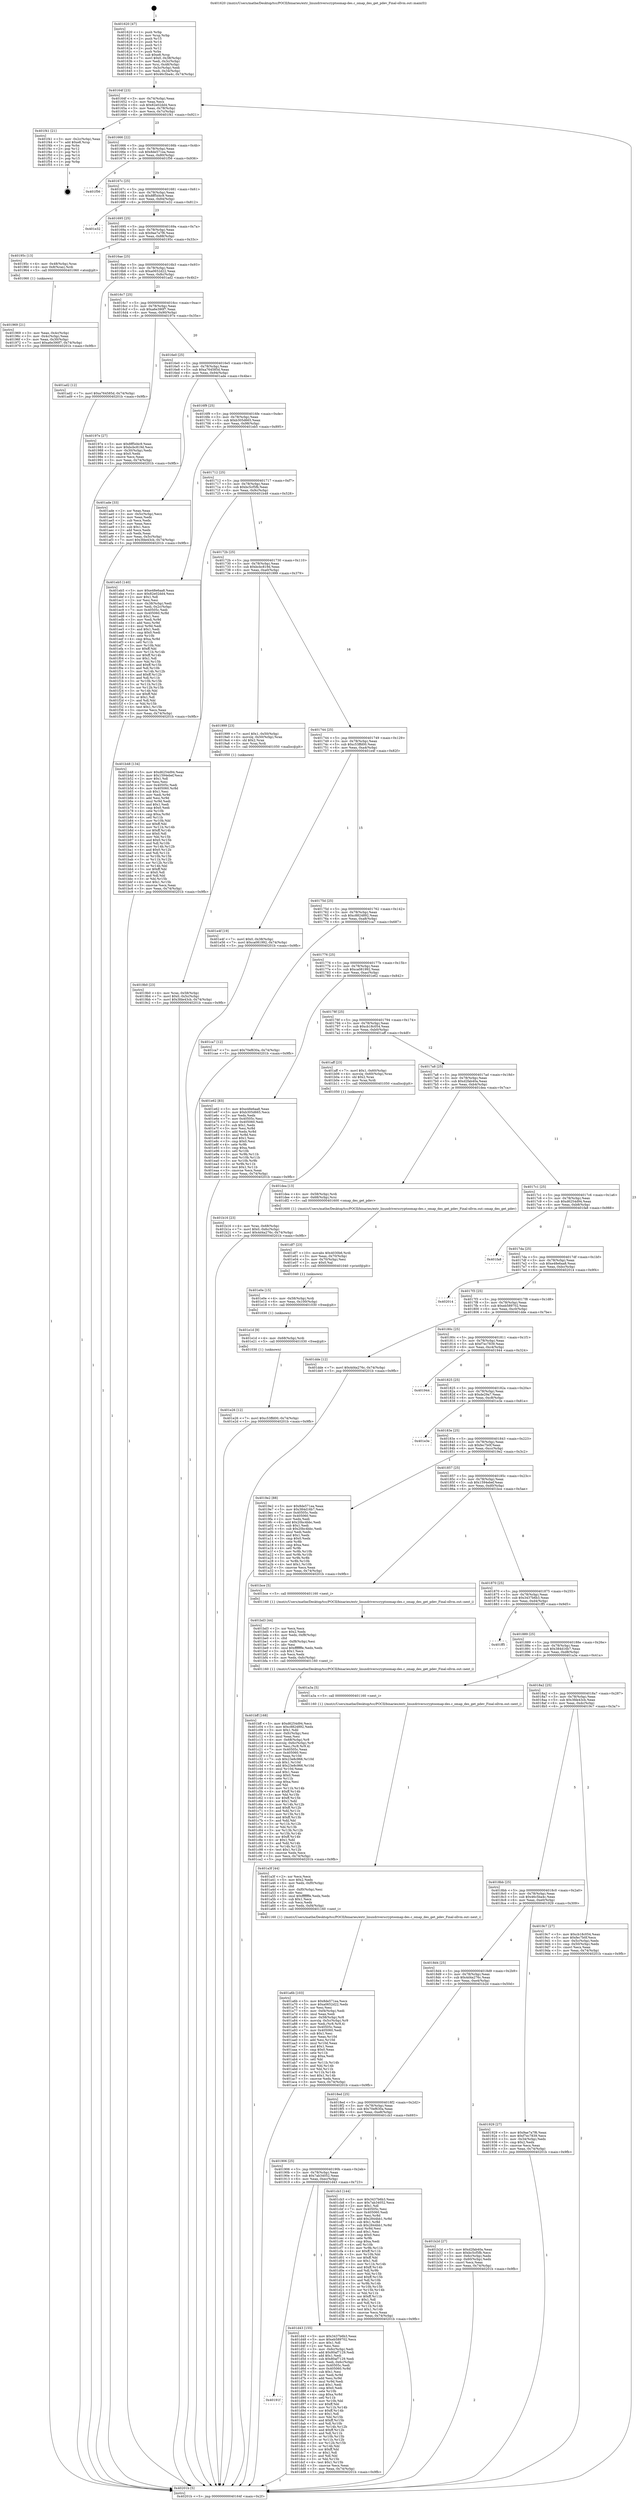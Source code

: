 digraph "0x401620" {
  label = "0x401620 (/mnt/c/Users/mathe/Desktop/tcc/POCII/binaries/extr_linuxdriverscryptoomap-des.c_omap_des_get_pdev_Final-ollvm.out::main(0))"
  labelloc = "t"
  node[shape=record]

  Entry [label="",width=0.3,height=0.3,shape=circle,fillcolor=black,style=filled]
  "0x40164f" [label="{
     0x40164f [23]\l
     | [instrs]\l
     &nbsp;&nbsp;0x40164f \<+3\>: mov -0x74(%rbp),%eax\l
     &nbsp;&nbsp;0x401652 \<+2\>: mov %eax,%ecx\l
     &nbsp;&nbsp;0x401654 \<+6\>: sub $0x82e02dd4,%ecx\l
     &nbsp;&nbsp;0x40165a \<+3\>: mov %eax,-0x78(%rbp)\l
     &nbsp;&nbsp;0x40165d \<+3\>: mov %ecx,-0x7c(%rbp)\l
     &nbsp;&nbsp;0x401660 \<+6\>: je 0000000000401f41 \<main+0x921\>\l
  }"]
  "0x401f41" [label="{
     0x401f41 [21]\l
     | [instrs]\l
     &nbsp;&nbsp;0x401f41 \<+3\>: mov -0x2c(%rbp),%eax\l
     &nbsp;&nbsp;0x401f44 \<+7\>: add $0xe8,%rsp\l
     &nbsp;&nbsp;0x401f4b \<+1\>: pop %rbx\l
     &nbsp;&nbsp;0x401f4c \<+2\>: pop %r12\l
     &nbsp;&nbsp;0x401f4e \<+2\>: pop %r13\l
     &nbsp;&nbsp;0x401f50 \<+2\>: pop %r14\l
     &nbsp;&nbsp;0x401f52 \<+2\>: pop %r15\l
     &nbsp;&nbsp;0x401f54 \<+1\>: pop %rbp\l
     &nbsp;&nbsp;0x401f55 \<+1\>: ret\l
  }"]
  "0x401666" [label="{
     0x401666 [22]\l
     | [instrs]\l
     &nbsp;&nbsp;0x401666 \<+5\>: jmp 000000000040166b \<main+0x4b\>\l
     &nbsp;&nbsp;0x40166b \<+3\>: mov -0x78(%rbp),%eax\l
     &nbsp;&nbsp;0x40166e \<+5\>: sub $0x8de571ea,%eax\l
     &nbsp;&nbsp;0x401673 \<+3\>: mov %eax,-0x80(%rbp)\l
     &nbsp;&nbsp;0x401676 \<+6\>: je 0000000000401f56 \<main+0x936\>\l
  }"]
  Exit [label="",width=0.3,height=0.3,shape=circle,fillcolor=black,style=filled,peripheries=2]
  "0x401f56" [label="{
     0x401f56\l
  }", style=dashed]
  "0x40167c" [label="{
     0x40167c [25]\l
     | [instrs]\l
     &nbsp;&nbsp;0x40167c \<+5\>: jmp 0000000000401681 \<main+0x61\>\l
     &nbsp;&nbsp;0x401681 \<+3\>: mov -0x78(%rbp),%eax\l
     &nbsp;&nbsp;0x401684 \<+5\>: sub $0x8ff5d4c9,%eax\l
     &nbsp;&nbsp;0x401689 \<+6\>: mov %eax,-0x84(%rbp)\l
     &nbsp;&nbsp;0x40168f \<+6\>: je 0000000000401e32 \<main+0x812\>\l
  }"]
  "0x401e26" [label="{
     0x401e26 [12]\l
     | [instrs]\l
     &nbsp;&nbsp;0x401e26 \<+7\>: movl $0xc53ffd00,-0x74(%rbp)\l
     &nbsp;&nbsp;0x401e2d \<+5\>: jmp 000000000040201b \<main+0x9fb\>\l
  }"]
  "0x401e32" [label="{
     0x401e32\l
  }", style=dashed]
  "0x401695" [label="{
     0x401695 [25]\l
     | [instrs]\l
     &nbsp;&nbsp;0x401695 \<+5\>: jmp 000000000040169a \<main+0x7a\>\l
     &nbsp;&nbsp;0x40169a \<+3\>: mov -0x78(%rbp),%eax\l
     &nbsp;&nbsp;0x40169d \<+5\>: sub $0x9ae7a7f6,%eax\l
     &nbsp;&nbsp;0x4016a2 \<+6\>: mov %eax,-0x88(%rbp)\l
     &nbsp;&nbsp;0x4016a8 \<+6\>: je 000000000040195c \<main+0x33c\>\l
  }"]
  "0x401e1d" [label="{
     0x401e1d [9]\l
     | [instrs]\l
     &nbsp;&nbsp;0x401e1d \<+4\>: mov -0x68(%rbp),%rdi\l
     &nbsp;&nbsp;0x401e21 \<+5\>: call 0000000000401030 \<free@plt\>\l
     | [calls]\l
     &nbsp;&nbsp;0x401030 \{1\} (unknown)\l
  }"]
  "0x40195c" [label="{
     0x40195c [13]\l
     | [instrs]\l
     &nbsp;&nbsp;0x40195c \<+4\>: mov -0x48(%rbp),%rax\l
     &nbsp;&nbsp;0x401960 \<+4\>: mov 0x8(%rax),%rdi\l
     &nbsp;&nbsp;0x401964 \<+5\>: call 0000000000401060 \<atoi@plt\>\l
     | [calls]\l
     &nbsp;&nbsp;0x401060 \{1\} (unknown)\l
  }"]
  "0x4016ae" [label="{
     0x4016ae [25]\l
     | [instrs]\l
     &nbsp;&nbsp;0x4016ae \<+5\>: jmp 00000000004016b3 \<main+0x93\>\l
     &nbsp;&nbsp;0x4016b3 \<+3\>: mov -0x78(%rbp),%eax\l
     &nbsp;&nbsp;0x4016b6 \<+5\>: sub $0xa0652d22,%eax\l
     &nbsp;&nbsp;0x4016bb \<+6\>: mov %eax,-0x8c(%rbp)\l
     &nbsp;&nbsp;0x4016c1 \<+6\>: je 0000000000401ad2 \<main+0x4b2\>\l
  }"]
  "0x401e0e" [label="{
     0x401e0e [15]\l
     | [instrs]\l
     &nbsp;&nbsp;0x401e0e \<+4\>: mov -0x58(%rbp),%rdi\l
     &nbsp;&nbsp;0x401e12 \<+6\>: mov %eax,-0x100(%rbp)\l
     &nbsp;&nbsp;0x401e18 \<+5\>: call 0000000000401030 \<free@plt\>\l
     | [calls]\l
     &nbsp;&nbsp;0x401030 \{1\} (unknown)\l
  }"]
  "0x401ad2" [label="{
     0x401ad2 [12]\l
     | [instrs]\l
     &nbsp;&nbsp;0x401ad2 \<+7\>: movl $0xa764585d,-0x74(%rbp)\l
     &nbsp;&nbsp;0x401ad9 \<+5\>: jmp 000000000040201b \<main+0x9fb\>\l
  }"]
  "0x4016c7" [label="{
     0x4016c7 [25]\l
     | [instrs]\l
     &nbsp;&nbsp;0x4016c7 \<+5\>: jmp 00000000004016cc \<main+0xac\>\l
     &nbsp;&nbsp;0x4016cc \<+3\>: mov -0x78(%rbp),%eax\l
     &nbsp;&nbsp;0x4016cf \<+5\>: sub $0xa6e390f7,%eax\l
     &nbsp;&nbsp;0x4016d4 \<+6\>: mov %eax,-0x90(%rbp)\l
     &nbsp;&nbsp;0x4016da \<+6\>: je 000000000040197e \<main+0x35e\>\l
  }"]
  "0x401df7" [label="{
     0x401df7 [23]\l
     | [instrs]\l
     &nbsp;&nbsp;0x401df7 \<+10\>: movabs $0x4030b6,%rdi\l
     &nbsp;&nbsp;0x401e01 \<+3\>: mov %eax,-0x70(%rbp)\l
     &nbsp;&nbsp;0x401e04 \<+3\>: mov -0x70(%rbp),%esi\l
     &nbsp;&nbsp;0x401e07 \<+2\>: mov $0x0,%al\l
     &nbsp;&nbsp;0x401e09 \<+5\>: call 0000000000401040 \<printf@plt\>\l
     | [calls]\l
     &nbsp;&nbsp;0x401040 \{1\} (unknown)\l
  }"]
  "0x40197e" [label="{
     0x40197e [27]\l
     | [instrs]\l
     &nbsp;&nbsp;0x40197e \<+5\>: mov $0x8ff5d4c9,%eax\l
     &nbsp;&nbsp;0x401983 \<+5\>: mov $0xbcbc819d,%ecx\l
     &nbsp;&nbsp;0x401988 \<+3\>: mov -0x30(%rbp),%edx\l
     &nbsp;&nbsp;0x40198b \<+3\>: cmp $0x0,%edx\l
     &nbsp;&nbsp;0x40198e \<+3\>: cmove %ecx,%eax\l
     &nbsp;&nbsp;0x401991 \<+3\>: mov %eax,-0x74(%rbp)\l
     &nbsp;&nbsp;0x401994 \<+5\>: jmp 000000000040201b \<main+0x9fb\>\l
  }"]
  "0x4016e0" [label="{
     0x4016e0 [25]\l
     | [instrs]\l
     &nbsp;&nbsp;0x4016e0 \<+5\>: jmp 00000000004016e5 \<main+0xc5\>\l
     &nbsp;&nbsp;0x4016e5 \<+3\>: mov -0x78(%rbp),%eax\l
     &nbsp;&nbsp;0x4016e8 \<+5\>: sub $0xa764585d,%eax\l
     &nbsp;&nbsp;0x4016ed \<+6\>: mov %eax,-0x94(%rbp)\l
     &nbsp;&nbsp;0x4016f3 \<+6\>: je 0000000000401ade \<main+0x4be\>\l
  }"]
  "0x40191f" [label="{
     0x40191f\l
  }", style=dashed]
  "0x401ade" [label="{
     0x401ade [33]\l
     | [instrs]\l
     &nbsp;&nbsp;0x401ade \<+2\>: xor %eax,%eax\l
     &nbsp;&nbsp;0x401ae0 \<+3\>: mov -0x5c(%rbp),%ecx\l
     &nbsp;&nbsp;0x401ae3 \<+2\>: mov %eax,%edx\l
     &nbsp;&nbsp;0x401ae5 \<+2\>: sub %ecx,%edx\l
     &nbsp;&nbsp;0x401ae7 \<+2\>: mov %eax,%ecx\l
     &nbsp;&nbsp;0x401ae9 \<+3\>: sub $0x1,%ecx\l
     &nbsp;&nbsp;0x401aec \<+2\>: add %ecx,%edx\l
     &nbsp;&nbsp;0x401aee \<+2\>: sub %edx,%eax\l
     &nbsp;&nbsp;0x401af0 \<+3\>: mov %eax,-0x5c(%rbp)\l
     &nbsp;&nbsp;0x401af3 \<+7\>: movl $0x3fde43cb,-0x74(%rbp)\l
     &nbsp;&nbsp;0x401afa \<+5\>: jmp 000000000040201b \<main+0x9fb\>\l
  }"]
  "0x4016f9" [label="{
     0x4016f9 [25]\l
     | [instrs]\l
     &nbsp;&nbsp;0x4016f9 \<+5\>: jmp 00000000004016fe \<main+0xde\>\l
     &nbsp;&nbsp;0x4016fe \<+3\>: mov -0x78(%rbp),%eax\l
     &nbsp;&nbsp;0x401701 \<+5\>: sub $0xb305d665,%eax\l
     &nbsp;&nbsp;0x401706 \<+6\>: mov %eax,-0x98(%rbp)\l
     &nbsp;&nbsp;0x40170c \<+6\>: je 0000000000401eb5 \<main+0x895\>\l
  }"]
  "0x401d43" [label="{
     0x401d43 [155]\l
     | [instrs]\l
     &nbsp;&nbsp;0x401d43 \<+5\>: mov $0x3437b6b3,%eax\l
     &nbsp;&nbsp;0x401d48 \<+5\>: mov $0xeb589702,%ecx\l
     &nbsp;&nbsp;0x401d4d \<+2\>: mov $0x1,%dl\l
     &nbsp;&nbsp;0x401d4f \<+2\>: xor %esi,%esi\l
     &nbsp;&nbsp;0x401d51 \<+3\>: mov -0x6c(%rbp),%edi\l
     &nbsp;&nbsp;0x401d54 \<+6\>: add $0x80af7129,%edi\l
     &nbsp;&nbsp;0x401d5a \<+3\>: add $0x1,%edi\l
     &nbsp;&nbsp;0x401d5d \<+6\>: sub $0x80af7129,%edi\l
     &nbsp;&nbsp;0x401d63 \<+3\>: mov %edi,-0x6c(%rbp)\l
     &nbsp;&nbsp;0x401d66 \<+7\>: mov 0x40505c,%edi\l
     &nbsp;&nbsp;0x401d6d \<+8\>: mov 0x405060,%r8d\l
     &nbsp;&nbsp;0x401d75 \<+3\>: sub $0x1,%esi\l
     &nbsp;&nbsp;0x401d78 \<+3\>: mov %edi,%r9d\l
     &nbsp;&nbsp;0x401d7b \<+3\>: add %esi,%r9d\l
     &nbsp;&nbsp;0x401d7e \<+4\>: imul %r9d,%edi\l
     &nbsp;&nbsp;0x401d82 \<+3\>: and $0x1,%edi\l
     &nbsp;&nbsp;0x401d85 \<+3\>: cmp $0x0,%edi\l
     &nbsp;&nbsp;0x401d88 \<+4\>: sete %r10b\l
     &nbsp;&nbsp;0x401d8c \<+4\>: cmp $0xa,%r8d\l
     &nbsp;&nbsp;0x401d90 \<+4\>: setl %r11b\l
     &nbsp;&nbsp;0x401d94 \<+3\>: mov %r10b,%bl\l
     &nbsp;&nbsp;0x401d97 \<+3\>: xor $0xff,%bl\l
     &nbsp;&nbsp;0x401d9a \<+3\>: mov %r11b,%r14b\l
     &nbsp;&nbsp;0x401d9d \<+4\>: xor $0xff,%r14b\l
     &nbsp;&nbsp;0x401da1 \<+3\>: xor $0x1,%dl\l
     &nbsp;&nbsp;0x401da4 \<+3\>: mov %bl,%r15b\l
     &nbsp;&nbsp;0x401da7 \<+4\>: and $0xff,%r15b\l
     &nbsp;&nbsp;0x401dab \<+3\>: and %dl,%r10b\l
     &nbsp;&nbsp;0x401dae \<+3\>: mov %r14b,%r12b\l
     &nbsp;&nbsp;0x401db1 \<+4\>: and $0xff,%r12b\l
     &nbsp;&nbsp;0x401db5 \<+3\>: and %dl,%r11b\l
     &nbsp;&nbsp;0x401db8 \<+3\>: or %r10b,%r15b\l
     &nbsp;&nbsp;0x401dbb \<+3\>: or %r11b,%r12b\l
     &nbsp;&nbsp;0x401dbe \<+3\>: xor %r12b,%r15b\l
     &nbsp;&nbsp;0x401dc1 \<+3\>: or %r14b,%bl\l
     &nbsp;&nbsp;0x401dc4 \<+3\>: xor $0xff,%bl\l
     &nbsp;&nbsp;0x401dc7 \<+3\>: or $0x1,%dl\l
     &nbsp;&nbsp;0x401dca \<+2\>: and %dl,%bl\l
     &nbsp;&nbsp;0x401dcc \<+3\>: or %bl,%r15b\l
     &nbsp;&nbsp;0x401dcf \<+4\>: test $0x1,%r15b\l
     &nbsp;&nbsp;0x401dd3 \<+3\>: cmovne %ecx,%eax\l
     &nbsp;&nbsp;0x401dd6 \<+3\>: mov %eax,-0x74(%rbp)\l
     &nbsp;&nbsp;0x401dd9 \<+5\>: jmp 000000000040201b \<main+0x9fb\>\l
  }"]
  "0x401eb5" [label="{
     0x401eb5 [140]\l
     | [instrs]\l
     &nbsp;&nbsp;0x401eb5 \<+5\>: mov $0xe48e6aa8,%eax\l
     &nbsp;&nbsp;0x401eba \<+5\>: mov $0x82e02dd4,%ecx\l
     &nbsp;&nbsp;0x401ebf \<+2\>: mov $0x1,%dl\l
     &nbsp;&nbsp;0x401ec1 \<+2\>: xor %esi,%esi\l
     &nbsp;&nbsp;0x401ec3 \<+3\>: mov -0x38(%rbp),%edi\l
     &nbsp;&nbsp;0x401ec6 \<+3\>: mov %edi,-0x2c(%rbp)\l
     &nbsp;&nbsp;0x401ec9 \<+7\>: mov 0x40505c,%edi\l
     &nbsp;&nbsp;0x401ed0 \<+8\>: mov 0x405060,%r8d\l
     &nbsp;&nbsp;0x401ed8 \<+3\>: sub $0x1,%esi\l
     &nbsp;&nbsp;0x401edb \<+3\>: mov %edi,%r9d\l
     &nbsp;&nbsp;0x401ede \<+3\>: add %esi,%r9d\l
     &nbsp;&nbsp;0x401ee1 \<+4\>: imul %r9d,%edi\l
     &nbsp;&nbsp;0x401ee5 \<+3\>: and $0x1,%edi\l
     &nbsp;&nbsp;0x401ee8 \<+3\>: cmp $0x0,%edi\l
     &nbsp;&nbsp;0x401eeb \<+4\>: sete %r10b\l
     &nbsp;&nbsp;0x401eef \<+4\>: cmp $0xa,%r8d\l
     &nbsp;&nbsp;0x401ef3 \<+4\>: setl %r11b\l
     &nbsp;&nbsp;0x401ef7 \<+3\>: mov %r10b,%bl\l
     &nbsp;&nbsp;0x401efa \<+3\>: xor $0xff,%bl\l
     &nbsp;&nbsp;0x401efd \<+3\>: mov %r11b,%r14b\l
     &nbsp;&nbsp;0x401f00 \<+4\>: xor $0xff,%r14b\l
     &nbsp;&nbsp;0x401f04 \<+3\>: xor $0x1,%dl\l
     &nbsp;&nbsp;0x401f07 \<+3\>: mov %bl,%r15b\l
     &nbsp;&nbsp;0x401f0a \<+4\>: and $0xff,%r15b\l
     &nbsp;&nbsp;0x401f0e \<+3\>: and %dl,%r10b\l
     &nbsp;&nbsp;0x401f11 \<+3\>: mov %r14b,%r12b\l
     &nbsp;&nbsp;0x401f14 \<+4\>: and $0xff,%r12b\l
     &nbsp;&nbsp;0x401f18 \<+3\>: and %dl,%r11b\l
     &nbsp;&nbsp;0x401f1b \<+3\>: or %r10b,%r15b\l
     &nbsp;&nbsp;0x401f1e \<+3\>: or %r11b,%r12b\l
     &nbsp;&nbsp;0x401f21 \<+3\>: xor %r12b,%r15b\l
     &nbsp;&nbsp;0x401f24 \<+3\>: or %r14b,%bl\l
     &nbsp;&nbsp;0x401f27 \<+3\>: xor $0xff,%bl\l
     &nbsp;&nbsp;0x401f2a \<+3\>: or $0x1,%dl\l
     &nbsp;&nbsp;0x401f2d \<+2\>: and %dl,%bl\l
     &nbsp;&nbsp;0x401f2f \<+3\>: or %bl,%r15b\l
     &nbsp;&nbsp;0x401f32 \<+4\>: test $0x1,%r15b\l
     &nbsp;&nbsp;0x401f36 \<+3\>: cmovne %ecx,%eax\l
     &nbsp;&nbsp;0x401f39 \<+3\>: mov %eax,-0x74(%rbp)\l
     &nbsp;&nbsp;0x401f3c \<+5\>: jmp 000000000040201b \<main+0x9fb\>\l
  }"]
  "0x401712" [label="{
     0x401712 [25]\l
     | [instrs]\l
     &nbsp;&nbsp;0x401712 \<+5\>: jmp 0000000000401717 \<main+0xf7\>\l
     &nbsp;&nbsp;0x401717 \<+3\>: mov -0x78(%rbp),%eax\l
     &nbsp;&nbsp;0x40171a \<+5\>: sub $0xbc5cf5fb,%eax\l
     &nbsp;&nbsp;0x40171f \<+6\>: mov %eax,-0x9c(%rbp)\l
     &nbsp;&nbsp;0x401725 \<+6\>: je 0000000000401b48 \<main+0x528\>\l
  }"]
  "0x401906" [label="{
     0x401906 [25]\l
     | [instrs]\l
     &nbsp;&nbsp;0x401906 \<+5\>: jmp 000000000040190b \<main+0x2eb\>\l
     &nbsp;&nbsp;0x40190b \<+3\>: mov -0x78(%rbp),%eax\l
     &nbsp;&nbsp;0x40190e \<+5\>: sub $0x7ab34052,%eax\l
     &nbsp;&nbsp;0x401913 \<+6\>: mov %eax,-0xec(%rbp)\l
     &nbsp;&nbsp;0x401919 \<+6\>: je 0000000000401d43 \<main+0x723\>\l
  }"]
  "0x401b48" [label="{
     0x401b48 [134]\l
     | [instrs]\l
     &nbsp;&nbsp;0x401b48 \<+5\>: mov $0xd6254d94,%eax\l
     &nbsp;&nbsp;0x401b4d \<+5\>: mov $0x1594ebef,%ecx\l
     &nbsp;&nbsp;0x401b52 \<+2\>: mov $0x1,%dl\l
     &nbsp;&nbsp;0x401b54 \<+2\>: xor %esi,%esi\l
     &nbsp;&nbsp;0x401b56 \<+7\>: mov 0x40505c,%edi\l
     &nbsp;&nbsp;0x401b5d \<+8\>: mov 0x405060,%r8d\l
     &nbsp;&nbsp;0x401b65 \<+3\>: sub $0x1,%esi\l
     &nbsp;&nbsp;0x401b68 \<+3\>: mov %edi,%r9d\l
     &nbsp;&nbsp;0x401b6b \<+3\>: add %esi,%r9d\l
     &nbsp;&nbsp;0x401b6e \<+4\>: imul %r9d,%edi\l
     &nbsp;&nbsp;0x401b72 \<+3\>: and $0x1,%edi\l
     &nbsp;&nbsp;0x401b75 \<+3\>: cmp $0x0,%edi\l
     &nbsp;&nbsp;0x401b78 \<+4\>: sete %r10b\l
     &nbsp;&nbsp;0x401b7c \<+4\>: cmp $0xa,%r8d\l
     &nbsp;&nbsp;0x401b80 \<+4\>: setl %r11b\l
     &nbsp;&nbsp;0x401b84 \<+3\>: mov %r10b,%bl\l
     &nbsp;&nbsp;0x401b87 \<+3\>: xor $0xff,%bl\l
     &nbsp;&nbsp;0x401b8a \<+3\>: mov %r11b,%r14b\l
     &nbsp;&nbsp;0x401b8d \<+4\>: xor $0xff,%r14b\l
     &nbsp;&nbsp;0x401b91 \<+3\>: xor $0x0,%dl\l
     &nbsp;&nbsp;0x401b94 \<+3\>: mov %bl,%r15b\l
     &nbsp;&nbsp;0x401b97 \<+4\>: and $0x0,%r15b\l
     &nbsp;&nbsp;0x401b9b \<+3\>: and %dl,%r10b\l
     &nbsp;&nbsp;0x401b9e \<+3\>: mov %r14b,%r12b\l
     &nbsp;&nbsp;0x401ba1 \<+4\>: and $0x0,%r12b\l
     &nbsp;&nbsp;0x401ba5 \<+3\>: and %dl,%r11b\l
     &nbsp;&nbsp;0x401ba8 \<+3\>: or %r10b,%r15b\l
     &nbsp;&nbsp;0x401bab \<+3\>: or %r11b,%r12b\l
     &nbsp;&nbsp;0x401bae \<+3\>: xor %r12b,%r15b\l
     &nbsp;&nbsp;0x401bb1 \<+3\>: or %r14b,%bl\l
     &nbsp;&nbsp;0x401bb4 \<+3\>: xor $0xff,%bl\l
     &nbsp;&nbsp;0x401bb7 \<+3\>: or $0x0,%dl\l
     &nbsp;&nbsp;0x401bba \<+2\>: and %dl,%bl\l
     &nbsp;&nbsp;0x401bbc \<+3\>: or %bl,%r15b\l
     &nbsp;&nbsp;0x401bbf \<+4\>: test $0x1,%r15b\l
     &nbsp;&nbsp;0x401bc3 \<+3\>: cmovne %ecx,%eax\l
     &nbsp;&nbsp;0x401bc6 \<+3\>: mov %eax,-0x74(%rbp)\l
     &nbsp;&nbsp;0x401bc9 \<+5\>: jmp 000000000040201b \<main+0x9fb\>\l
  }"]
  "0x40172b" [label="{
     0x40172b [25]\l
     | [instrs]\l
     &nbsp;&nbsp;0x40172b \<+5\>: jmp 0000000000401730 \<main+0x110\>\l
     &nbsp;&nbsp;0x401730 \<+3\>: mov -0x78(%rbp),%eax\l
     &nbsp;&nbsp;0x401733 \<+5\>: sub $0xbcbc819d,%eax\l
     &nbsp;&nbsp;0x401738 \<+6\>: mov %eax,-0xa0(%rbp)\l
     &nbsp;&nbsp;0x40173e \<+6\>: je 0000000000401999 \<main+0x379\>\l
  }"]
  "0x401cb3" [label="{
     0x401cb3 [144]\l
     | [instrs]\l
     &nbsp;&nbsp;0x401cb3 \<+5\>: mov $0x3437b6b3,%eax\l
     &nbsp;&nbsp;0x401cb8 \<+5\>: mov $0x7ab34052,%ecx\l
     &nbsp;&nbsp;0x401cbd \<+2\>: mov $0x1,%dl\l
     &nbsp;&nbsp;0x401cbf \<+7\>: mov 0x40505c,%esi\l
     &nbsp;&nbsp;0x401cc6 \<+7\>: mov 0x405060,%edi\l
     &nbsp;&nbsp;0x401ccd \<+3\>: mov %esi,%r8d\l
     &nbsp;&nbsp;0x401cd0 \<+7\>: add $0x2844bb1,%r8d\l
     &nbsp;&nbsp;0x401cd7 \<+4\>: sub $0x1,%r8d\l
     &nbsp;&nbsp;0x401cdb \<+7\>: sub $0x2844bb1,%r8d\l
     &nbsp;&nbsp;0x401ce2 \<+4\>: imul %r8d,%esi\l
     &nbsp;&nbsp;0x401ce6 \<+3\>: and $0x1,%esi\l
     &nbsp;&nbsp;0x401ce9 \<+3\>: cmp $0x0,%esi\l
     &nbsp;&nbsp;0x401cec \<+4\>: sete %r9b\l
     &nbsp;&nbsp;0x401cf0 \<+3\>: cmp $0xa,%edi\l
     &nbsp;&nbsp;0x401cf3 \<+4\>: setl %r10b\l
     &nbsp;&nbsp;0x401cf7 \<+3\>: mov %r9b,%r11b\l
     &nbsp;&nbsp;0x401cfa \<+4\>: xor $0xff,%r11b\l
     &nbsp;&nbsp;0x401cfe \<+3\>: mov %r10b,%bl\l
     &nbsp;&nbsp;0x401d01 \<+3\>: xor $0xff,%bl\l
     &nbsp;&nbsp;0x401d04 \<+3\>: xor $0x1,%dl\l
     &nbsp;&nbsp;0x401d07 \<+3\>: mov %r11b,%r14b\l
     &nbsp;&nbsp;0x401d0a \<+4\>: and $0xff,%r14b\l
     &nbsp;&nbsp;0x401d0e \<+3\>: and %dl,%r9b\l
     &nbsp;&nbsp;0x401d11 \<+3\>: mov %bl,%r15b\l
     &nbsp;&nbsp;0x401d14 \<+4\>: and $0xff,%r15b\l
     &nbsp;&nbsp;0x401d18 \<+3\>: and %dl,%r10b\l
     &nbsp;&nbsp;0x401d1b \<+3\>: or %r9b,%r14b\l
     &nbsp;&nbsp;0x401d1e \<+3\>: or %r10b,%r15b\l
     &nbsp;&nbsp;0x401d21 \<+3\>: xor %r15b,%r14b\l
     &nbsp;&nbsp;0x401d24 \<+3\>: or %bl,%r11b\l
     &nbsp;&nbsp;0x401d27 \<+4\>: xor $0xff,%r11b\l
     &nbsp;&nbsp;0x401d2b \<+3\>: or $0x1,%dl\l
     &nbsp;&nbsp;0x401d2e \<+3\>: and %dl,%r11b\l
     &nbsp;&nbsp;0x401d31 \<+3\>: or %r11b,%r14b\l
     &nbsp;&nbsp;0x401d34 \<+4\>: test $0x1,%r14b\l
     &nbsp;&nbsp;0x401d38 \<+3\>: cmovne %ecx,%eax\l
     &nbsp;&nbsp;0x401d3b \<+3\>: mov %eax,-0x74(%rbp)\l
     &nbsp;&nbsp;0x401d3e \<+5\>: jmp 000000000040201b \<main+0x9fb\>\l
  }"]
  "0x401999" [label="{
     0x401999 [23]\l
     | [instrs]\l
     &nbsp;&nbsp;0x401999 \<+7\>: movl $0x1,-0x50(%rbp)\l
     &nbsp;&nbsp;0x4019a0 \<+4\>: movslq -0x50(%rbp),%rax\l
     &nbsp;&nbsp;0x4019a4 \<+4\>: shl $0x2,%rax\l
     &nbsp;&nbsp;0x4019a8 \<+3\>: mov %rax,%rdi\l
     &nbsp;&nbsp;0x4019ab \<+5\>: call 0000000000401050 \<malloc@plt\>\l
     | [calls]\l
     &nbsp;&nbsp;0x401050 \{1\} (unknown)\l
  }"]
  "0x401744" [label="{
     0x401744 [25]\l
     | [instrs]\l
     &nbsp;&nbsp;0x401744 \<+5\>: jmp 0000000000401749 \<main+0x129\>\l
     &nbsp;&nbsp;0x401749 \<+3\>: mov -0x78(%rbp),%eax\l
     &nbsp;&nbsp;0x40174c \<+5\>: sub $0xc53ffd00,%eax\l
     &nbsp;&nbsp;0x401751 \<+6\>: mov %eax,-0xa4(%rbp)\l
     &nbsp;&nbsp;0x401757 \<+6\>: je 0000000000401e4f \<main+0x82f\>\l
  }"]
  "0x401bff" [label="{
     0x401bff [168]\l
     | [instrs]\l
     &nbsp;&nbsp;0x401bff \<+5\>: mov $0xd6254d94,%ecx\l
     &nbsp;&nbsp;0x401c04 \<+5\>: mov $0xc8824892,%edx\l
     &nbsp;&nbsp;0x401c09 \<+3\>: mov $0x1,%dil\l
     &nbsp;&nbsp;0x401c0c \<+6\>: mov -0xfc(%rbp),%esi\l
     &nbsp;&nbsp;0x401c12 \<+3\>: imul %eax,%esi\l
     &nbsp;&nbsp;0x401c15 \<+4\>: mov -0x68(%rbp),%r8\l
     &nbsp;&nbsp;0x401c19 \<+4\>: movslq -0x6c(%rbp),%r9\l
     &nbsp;&nbsp;0x401c1d \<+4\>: mov %esi,(%r8,%r9,4)\l
     &nbsp;&nbsp;0x401c21 \<+7\>: mov 0x40505c,%eax\l
     &nbsp;&nbsp;0x401c28 \<+7\>: mov 0x405060,%esi\l
     &nbsp;&nbsp;0x401c2f \<+3\>: mov %eax,%r10d\l
     &nbsp;&nbsp;0x401c32 \<+7\>: sub $0x23e8c966,%r10d\l
     &nbsp;&nbsp;0x401c39 \<+4\>: sub $0x1,%r10d\l
     &nbsp;&nbsp;0x401c3d \<+7\>: add $0x23e8c966,%r10d\l
     &nbsp;&nbsp;0x401c44 \<+4\>: imul %r10d,%eax\l
     &nbsp;&nbsp;0x401c48 \<+3\>: and $0x1,%eax\l
     &nbsp;&nbsp;0x401c4b \<+3\>: cmp $0x0,%eax\l
     &nbsp;&nbsp;0x401c4e \<+4\>: sete %r11b\l
     &nbsp;&nbsp;0x401c52 \<+3\>: cmp $0xa,%esi\l
     &nbsp;&nbsp;0x401c55 \<+3\>: setl %bl\l
     &nbsp;&nbsp;0x401c58 \<+3\>: mov %r11b,%r14b\l
     &nbsp;&nbsp;0x401c5b \<+4\>: xor $0xff,%r14b\l
     &nbsp;&nbsp;0x401c5f \<+3\>: mov %bl,%r15b\l
     &nbsp;&nbsp;0x401c62 \<+4\>: xor $0xff,%r15b\l
     &nbsp;&nbsp;0x401c66 \<+4\>: xor $0x1,%dil\l
     &nbsp;&nbsp;0x401c6a \<+3\>: mov %r14b,%r12b\l
     &nbsp;&nbsp;0x401c6d \<+4\>: and $0xff,%r12b\l
     &nbsp;&nbsp;0x401c71 \<+3\>: and %dil,%r11b\l
     &nbsp;&nbsp;0x401c74 \<+3\>: mov %r15b,%r13b\l
     &nbsp;&nbsp;0x401c77 \<+4\>: and $0xff,%r13b\l
     &nbsp;&nbsp;0x401c7b \<+3\>: and %dil,%bl\l
     &nbsp;&nbsp;0x401c7e \<+3\>: or %r11b,%r12b\l
     &nbsp;&nbsp;0x401c81 \<+3\>: or %bl,%r13b\l
     &nbsp;&nbsp;0x401c84 \<+3\>: xor %r13b,%r12b\l
     &nbsp;&nbsp;0x401c87 \<+3\>: or %r15b,%r14b\l
     &nbsp;&nbsp;0x401c8a \<+4\>: xor $0xff,%r14b\l
     &nbsp;&nbsp;0x401c8e \<+4\>: or $0x1,%dil\l
     &nbsp;&nbsp;0x401c92 \<+3\>: and %dil,%r14b\l
     &nbsp;&nbsp;0x401c95 \<+3\>: or %r14b,%r12b\l
     &nbsp;&nbsp;0x401c98 \<+4\>: test $0x1,%r12b\l
     &nbsp;&nbsp;0x401c9c \<+3\>: cmovne %edx,%ecx\l
     &nbsp;&nbsp;0x401c9f \<+3\>: mov %ecx,-0x74(%rbp)\l
     &nbsp;&nbsp;0x401ca2 \<+5\>: jmp 000000000040201b \<main+0x9fb\>\l
  }"]
  "0x401e4f" [label="{
     0x401e4f [19]\l
     | [instrs]\l
     &nbsp;&nbsp;0x401e4f \<+7\>: movl $0x0,-0x38(%rbp)\l
     &nbsp;&nbsp;0x401e56 \<+7\>: movl $0xca081992,-0x74(%rbp)\l
     &nbsp;&nbsp;0x401e5d \<+5\>: jmp 000000000040201b \<main+0x9fb\>\l
  }"]
  "0x40175d" [label="{
     0x40175d [25]\l
     | [instrs]\l
     &nbsp;&nbsp;0x40175d \<+5\>: jmp 0000000000401762 \<main+0x142\>\l
     &nbsp;&nbsp;0x401762 \<+3\>: mov -0x78(%rbp),%eax\l
     &nbsp;&nbsp;0x401765 \<+5\>: sub $0xc8824892,%eax\l
     &nbsp;&nbsp;0x40176a \<+6\>: mov %eax,-0xa8(%rbp)\l
     &nbsp;&nbsp;0x401770 \<+6\>: je 0000000000401ca7 \<main+0x687\>\l
  }"]
  "0x401bd3" [label="{
     0x401bd3 [44]\l
     | [instrs]\l
     &nbsp;&nbsp;0x401bd3 \<+2\>: xor %ecx,%ecx\l
     &nbsp;&nbsp;0x401bd5 \<+5\>: mov $0x2,%edx\l
     &nbsp;&nbsp;0x401bda \<+6\>: mov %edx,-0xf8(%rbp)\l
     &nbsp;&nbsp;0x401be0 \<+1\>: cltd\l
     &nbsp;&nbsp;0x401be1 \<+6\>: mov -0xf8(%rbp),%esi\l
     &nbsp;&nbsp;0x401be7 \<+2\>: idiv %esi\l
     &nbsp;&nbsp;0x401be9 \<+6\>: imul $0xfffffffe,%edx,%edx\l
     &nbsp;&nbsp;0x401bef \<+3\>: sub $0x1,%ecx\l
     &nbsp;&nbsp;0x401bf2 \<+2\>: sub %ecx,%edx\l
     &nbsp;&nbsp;0x401bf4 \<+6\>: mov %edx,-0xfc(%rbp)\l
     &nbsp;&nbsp;0x401bfa \<+5\>: call 0000000000401160 \<next_i\>\l
     | [calls]\l
     &nbsp;&nbsp;0x401160 \{1\} (/mnt/c/Users/mathe/Desktop/tcc/POCII/binaries/extr_linuxdriverscryptoomap-des.c_omap_des_get_pdev_Final-ollvm.out::next_i)\l
  }"]
  "0x401ca7" [label="{
     0x401ca7 [12]\l
     | [instrs]\l
     &nbsp;&nbsp;0x401ca7 \<+7\>: movl $0x70ef630a,-0x74(%rbp)\l
     &nbsp;&nbsp;0x401cae \<+5\>: jmp 000000000040201b \<main+0x9fb\>\l
  }"]
  "0x401776" [label="{
     0x401776 [25]\l
     | [instrs]\l
     &nbsp;&nbsp;0x401776 \<+5\>: jmp 000000000040177b \<main+0x15b\>\l
     &nbsp;&nbsp;0x40177b \<+3\>: mov -0x78(%rbp),%eax\l
     &nbsp;&nbsp;0x40177e \<+5\>: sub $0xca081992,%eax\l
     &nbsp;&nbsp;0x401783 \<+6\>: mov %eax,-0xac(%rbp)\l
     &nbsp;&nbsp;0x401789 \<+6\>: je 0000000000401e62 \<main+0x842\>\l
  }"]
  "0x4018ed" [label="{
     0x4018ed [25]\l
     | [instrs]\l
     &nbsp;&nbsp;0x4018ed \<+5\>: jmp 00000000004018f2 \<main+0x2d2\>\l
     &nbsp;&nbsp;0x4018f2 \<+3\>: mov -0x78(%rbp),%eax\l
     &nbsp;&nbsp;0x4018f5 \<+5\>: sub $0x70ef630a,%eax\l
     &nbsp;&nbsp;0x4018fa \<+6\>: mov %eax,-0xe8(%rbp)\l
     &nbsp;&nbsp;0x401900 \<+6\>: je 0000000000401cb3 \<main+0x693\>\l
  }"]
  "0x401e62" [label="{
     0x401e62 [83]\l
     | [instrs]\l
     &nbsp;&nbsp;0x401e62 \<+5\>: mov $0xe48e6aa8,%eax\l
     &nbsp;&nbsp;0x401e67 \<+5\>: mov $0xb305d665,%ecx\l
     &nbsp;&nbsp;0x401e6c \<+2\>: xor %edx,%edx\l
     &nbsp;&nbsp;0x401e6e \<+7\>: mov 0x40505c,%esi\l
     &nbsp;&nbsp;0x401e75 \<+7\>: mov 0x405060,%edi\l
     &nbsp;&nbsp;0x401e7c \<+3\>: sub $0x1,%edx\l
     &nbsp;&nbsp;0x401e7f \<+3\>: mov %esi,%r8d\l
     &nbsp;&nbsp;0x401e82 \<+3\>: add %edx,%r8d\l
     &nbsp;&nbsp;0x401e85 \<+4\>: imul %r8d,%esi\l
     &nbsp;&nbsp;0x401e89 \<+3\>: and $0x1,%esi\l
     &nbsp;&nbsp;0x401e8c \<+3\>: cmp $0x0,%esi\l
     &nbsp;&nbsp;0x401e8f \<+4\>: sete %r9b\l
     &nbsp;&nbsp;0x401e93 \<+3\>: cmp $0xa,%edi\l
     &nbsp;&nbsp;0x401e96 \<+4\>: setl %r10b\l
     &nbsp;&nbsp;0x401e9a \<+3\>: mov %r9b,%r11b\l
     &nbsp;&nbsp;0x401e9d \<+3\>: and %r10b,%r11b\l
     &nbsp;&nbsp;0x401ea0 \<+3\>: xor %r10b,%r9b\l
     &nbsp;&nbsp;0x401ea3 \<+3\>: or %r9b,%r11b\l
     &nbsp;&nbsp;0x401ea6 \<+4\>: test $0x1,%r11b\l
     &nbsp;&nbsp;0x401eaa \<+3\>: cmovne %ecx,%eax\l
     &nbsp;&nbsp;0x401ead \<+3\>: mov %eax,-0x74(%rbp)\l
     &nbsp;&nbsp;0x401eb0 \<+5\>: jmp 000000000040201b \<main+0x9fb\>\l
  }"]
  "0x40178f" [label="{
     0x40178f [25]\l
     | [instrs]\l
     &nbsp;&nbsp;0x40178f \<+5\>: jmp 0000000000401794 \<main+0x174\>\l
     &nbsp;&nbsp;0x401794 \<+3\>: mov -0x78(%rbp),%eax\l
     &nbsp;&nbsp;0x401797 \<+5\>: sub $0xcb18c054,%eax\l
     &nbsp;&nbsp;0x40179c \<+6\>: mov %eax,-0xb0(%rbp)\l
     &nbsp;&nbsp;0x4017a2 \<+6\>: je 0000000000401aff \<main+0x4df\>\l
  }"]
  "0x401b2d" [label="{
     0x401b2d [27]\l
     | [instrs]\l
     &nbsp;&nbsp;0x401b2d \<+5\>: mov $0xd2fab40a,%eax\l
     &nbsp;&nbsp;0x401b32 \<+5\>: mov $0xbc5cf5fb,%ecx\l
     &nbsp;&nbsp;0x401b37 \<+3\>: mov -0x6c(%rbp),%edx\l
     &nbsp;&nbsp;0x401b3a \<+3\>: cmp -0x60(%rbp),%edx\l
     &nbsp;&nbsp;0x401b3d \<+3\>: cmovl %ecx,%eax\l
     &nbsp;&nbsp;0x401b40 \<+3\>: mov %eax,-0x74(%rbp)\l
     &nbsp;&nbsp;0x401b43 \<+5\>: jmp 000000000040201b \<main+0x9fb\>\l
  }"]
  "0x401aff" [label="{
     0x401aff [23]\l
     | [instrs]\l
     &nbsp;&nbsp;0x401aff \<+7\>: movl $0x1,-0x60(%rbp)\l
     &nbsp;&nbsp;0x401b06 \<+4\>: movslq -0x60(%rbp),%rax\l
     &nbsp;&nbsp;0x401b0a \<+4\>: shl $0x2,%rax\l
     &nbsp;&nbsp;0x401b0e \<+3\>: mov %rax,%rdi\l
     &nbsp;&nbsp;0x401b11 \<+5\>: call 0000000000401050 \<malloc@plt\>\l
     | [calls]\l
     &nbsp;&nbsp;0x401050 \{1\} (unknown)\l
  }"]
  "0x4017a8" [label="{
     0x4017a8 [25]\l
     | [instrs]\l
     &nbsp;&nbsp;0x4017a8 \<+5\>: jmp 00000000004017ad \<main+0x18d\>\l
     &nbsp;&nbsp;0x4017ad \<+3\>: mov -0x78(%rbp),%eax\l
     &nbsp;&nbsp;0x4017b0 \<+5\>: sub $0xd2fab40a,%eax\l
     &nbsp;&nbsp;0x4017b5 \<+6\>: mov %eax,-0xb4(%rbp)\l
     &nbsp;&nbsp;0x4017bb \<+6\>: je 0000000000401dea \<main+0x7ca\>\l
  }"]
  "0x401b16" [label="{
     0x401b16 [23]\l
     | [instrs]\l
     &nbsp;&nbsp;0x401b16 \<+4\>: mov %rax,-0x68(%rbp)\l
     &nbsp;&nbsp;0x401b1a \<+7\>: movl $0x0,-0x6c(%rbp)\l
     &nbsp;&nbsp;0x401b21 \<+7\>: movl $0x4d4a276c,-0x74(%rbp)\l
     &nbsp;&nbsp;0x401b28 \<+5\>: jmp 000000000040201b \<main+0x9fb\>\l
  }"]
  "0x401dea" [label="{
     0x401dea [13]\l
     | [instrs]\l
     &nbsp;&nbsp;0x401dea \<+4\>: mov -0x58(%rbp),%rdi\l
     &nbsp;&nbsp;0x401dee \<+4\>: mov -0x68(%rbp),%rsi\l
     &nbsp;&nbsp;0x401df2 \<+5\>: call 0000000000401600 \<omap_des_get_pdev\>\l
     | [calls]\l
     &nbsp;&nbsp;0x401600 \{1\} (/mnt/c/Users/mathe/Desktop/tcc/POCII/binaries/extr_linuxdriverscryptoomap-des.c_omap_des_get_pdev_Final-ollvm.out::omap_des_get_pdev)\l
  }"]
  "0x4017c1" [label="{
     0x4017c1 [25]\l
     | [instrs]\l
     &nbsp;&nbsp;0x4017c1 \<+5\>: jmp 00000000004017c6 \<main+0x1a6\>\l
     &nbsp;&nbsp;0x4017c6 \<+3\>: mov -0x78(%rbp),%eax\l
     &nbsp;&nbsp;0x4017c9 \<+5\>: sub $0xd6254d94,%eax\l
     &nbsp;&nbsp;0x4017ce \<+6\>: mov %eax,-0xb8(%rbp)\l
     &nbsp;&nbsp;0x4017d4 \<+6\>: je 0000000000401fa8 \<main+0x988\>\l
  }"]
  "0x401a6b" [label="{
     0x401a6b [103]\l
     | [instrs]\l
     &nbsp;&nbsp;0x401a6b \<+5\>: mov $0x8de571ea,%ecx\l
     &nbsp;&nbsp;0x401a70 \<+5\>: mov $0xa0652d22,%edx\l
     &nbsp;&nbsp;0x401a75 \<+2\>: xor %esi,%esi\l
     &nbsp;&nbsp;0x401a77 \<+6\>: mov -0xf4(%rbp),%edi\l
     &nbsp;&nbsp;0x401a7d \<+3\>: imul %eax,%edi\l
     &nbsp;&nbsp;0x401a80 \<+4\>: mov -0x58(%rbp),%r8\l
     &nbsp;&nbsp;0x401a84 \<+4\>: movslq -0x5c(%rbp),%r9\l
     &nbsp;&nbsp;0x401a88 \<+4\>: mov %edi,(%r8,%r9,4)\l
     &nbsp;&nbsp;0x401a8c \<+7\>: mov 0x40505c,%eax\l
     &nbsp;&nbsp;0x401a93 \<+7\>: mov 0x405060,%edi\l
     &nbsp;&nbsp;0x401a9a \<+3\>: sub $0x1,%esi\l
     &nbsp;&nbsp;0x401a9d \<+3\>: mov %eax,%r10d\l
     &nbsp;&nbsp;0x401aa0 \<+3\>: add %esi,%r10d\l
     &nbsp;&nbsp;0x401aa3 \<+4\>: imul %r10d,%eax\l
     &nbsp;&nbsp;0x401aa7 \<+3\>: and $0x1,%eax\l
     &nbsp;&nbsp;0x401aaa \<+3\>: cmp $0x0,%eax\l
     &nbsp;&nbsp;0x401aad \<+4\>: sete %r11b\l
     &nbsp;&nbsp;0x401ab1 \<+3\>: cmp $0xa,%edi\l
     &nbsp;&nbsp;0x401ab4 \<+3\>: setl %bl\l
     &nbsp;&nbsp;0x401ab7 \<+3\>: mov %r11b,%r14b\l
     &nbsp;&nbsp;0x401aba \<+3\>: and %bl,%r14b\l
     &nbsp;&nbsp;0x401abd \<+3\>: xor %bl,%r11b\l
     &nbsp;&nbsp;0x401ac0 \<+3\>: or %r11b,%r14b\l
     &nbsp;&nbsp;0x401ac3 \<+4\>: test $0x1,%r14b\l
     &nbsp;&nbsp;0x401ac7 \<+3\>: cmovne %edx,%ecx\l
     &nbsp;&nbsp;0x401aca \<+3\>: mov %ecx,-0x74(%rbp)\l
     &nbsp;&nbsp;0x401acd \<+5\>: jmp 000000000040201b \<main+0x9fb\>\l
  }"]
  "0x401fa8" [label="{
     0x401fa8\l
  }", style=dashed]
  "0x4017da" [label="{
     0x4017da [25]\l
     | [instrs]\l
     &nbsp;&nbsp;0x4017da \<+5\>: jmp 00000000004017df \<main+0x1bf\>\l
     &nbsp;&nbsp;0x4017df \<+3\>: mov -0x78(%rbp),%eax\l
     &nbsp;&nbsp;0x4017e2 \<+5\>: sub $0xe48e6aa8,%eax\l
     &nbsp;&nbsp;0x4017e7 \<+6\>: mov %eax,-0xbc(%rbp)\l
     &nbsp;&nbsp;0x4017ed \<+6\>: je 0000000000402014 \<main+0x9f4\>\l
  }"]
  "0x401a3f" [label="{
     0x401a3f [44]\l
     | [instrs]\l
     &nbsp;&nbsp;0x401a3f \<+2\>: xor %ecx,%ecx\l
     &nbsp;&nbsp;0x401a41 \<+5\>: mov $0x2,%edx\l
     &nbsp;&nbsp;0x401a46 \<+6\>: mov %edx,-0xf0(%rbp)\l
     &nbsp;&nbsp;0x401a4c \<+1\>: cltd\l
     &nbsp;&nbsp;0x401a4d \<+6\>: mov -0xf0(%rbp),%esi\l
     &nbsp;&nbsp;0x401a53 \<+2\>: idiv %esi\l
     &nbsp;&nbsp;0x401a55 \<+6\>: imul $0xfffffffe,%edx,%edx\l
     &nbsp;&nbsp;0x401a5b \<+3\>: sub $0x1,%ecx\l
     &nbsp;&nbsp;0x401a5e \<+2\>: sub %ecx,%edx\l
     &nbsp;&nbsp;0x401a60 \<+6\>: mov %edx,-0xf4(%rbp)\l
     &nbsp;&nbsp;0x401a66 \<+5\>: call 0000000000401160 \<next_i\>\l
     | [calls]\l
     &nbsp;&nbsp;0x401160 \{1\} (/mnt/c/Users/mathe/Desktop/tcc/POCII/binaries/extr_linuxdriverscryptoomap-des.c_omap_des_get_pdev_Final-ollvm.out::next_i)\l
  }"]
  "0x402014" [label="{
     0x402014\l
  }", style=dashed]
  "0x4017f3" [label="{
     0x4017f3 [25]\l
     | [instrs]\l
     &nbsp;&nbsp;0x4017f3 \<+5\>: jmp 00000000004017f8 \<main+0x1d8\>\l
     &nbsp;&nbsp;0x4017f8 \<+3\>: mov -0x78(%rbp),%eax\l
     &nbsp;&nbsp;0x4017fb \<+5\>: sub $0xeb589702,%eax\l
     &nbsp;&nbsp;0x401800 \<+6\>: mov %eax,-0xc0(%rbp)\l
     &nbsp;&nbsp;0x401806 \<+6\>: je 0000000000401dde \<main+0x7be\>\l
  }"]
  "0x4019b0" [label="{
     0x4019b0 [23]\l
     | [instrs]\l
     &nbsp;&nbsp;0x4019b0 \<+4\>: mov %rax,-0x58(%rbp)\l
     &nbsp;&nbsp;0x4019b4 \<+7\>: movl $0x0,-0x5c(%rbp)\l
     &nbsp;&nbsp;0x4019bb \<+7\>: movl $0x3fde43cb,-0x74(%rbp)\l
     &nbsp;&nbsp;0x4019c2 \<+5\>: jmp 000000000040201b \<main+0x9fb\>\l
  }"]
  "0x401dde" [label="{
     0x401dde [12]\l
     | [instrs]\l
     &nbsp;&nbsp;0x401dde \<+7\>: movl $0x4d4a276c,-0x74(%rbp)\l
     &nbsp;&nbsp;0x401de5 \<+5\>: jmp 000000000040201b \<main+0x9fb\>\l
  }"]
  "0x40180c" [label="{
     0x40180c [25]\l
     | [instrs]\l
     &nbsp;&nbsp;0x40180c \<+5\>: jmp 0000000000401811 \<main+0x1f1\>\l
     &nbsp;&nbsp;0x401811 \<+3\>: mov -0x78(%rbp),%eax\l
     &nbsp;&nbsp;0x401814 \<+5\>: sub $0xf7ec7839,%eax\l
     &nbsp;&nbsp;0x401819 \<+6\>: mov %eax,-0xc4(%rbp)\l
     &nbsp;&nbsp;0x40181f \<+6\>: je 0000000000401944 \<main+0x324\>\l
  }"]
  "0x401969" [label="{
     0x401969 [21]\l
     | [instrs]\l
     &nbsp;&nbsp;0x401969 \<+3\>: mov %eax,-0x4c(%rbp)\l
     &nbsp;&nbsp;0x40196c \<+3\>: mov -0x4c(%rbp),%eax\l
     &nbsp;&nbsp;0x40196f \<+3\>: mov %eax,-0x30(%rbp)\l
     &nbsp;&nbsp;0x401972 \<+7\>: movl $0xa6e390f7,-0x74(%rbp)\l
     &nbsp;&nbsp;0x401979 \<+5\>: jmp 000000000040201b \<main+0x9fb\>\l
  }"]
  "0x401944" [label="{
     0x401944\l
  }", style=dashed]
  "0x401825" [label="{
     0x401825 [25]\l
     | [instrs]\l
     &nbsp;&nbsp;0x401825 \<+5\>: jmp 000000000040182a \<main+0x20a\>\l
     &nbsp;&nbsp;0x40182a \<+3\>: mov -0x78(%rbp),%eax\l
     &nbsp;&nbsp;0x40182d \<+5\>: sub $0xde29a7,%eax\l
     &nbsp;&nbsp;0x401832 \<+6\>: mov %eax,-0xc8(%rbp)\l
     &nbsp;&nbsp;0x401838 \<+6\>: je 0000000000401e3e \<main+0x81e\>\l
  }"]
  "0x401620" [label="{
     0x401620 [47]\l
     | [instrs]\l
     &nbsp;&nbsp;0x401620 \<+1\>: push %rbp\l
     &nbsp;&nbsp;0x401621 \<+3\>: mov %rsp,%rbp\l
     &nbsp;&nbsp;0x401624 \<+2\>: push %r15\l
     &nbsp;&nbsp;0x401626 \<+2\>: push %r14\l
     &nbsp;&nbsp;0x401628 \<+2\>: push %r13\l
     &nbsp;&nbsp;0x40162a \<+2\>: push %r12\l
     &nbsp;&nbsp;0x40162c \<+1\>: push %rbx\l
     &nbsp;&nbsp;0x40162d \<+7\>: sub $0xe8,%rsp\l
     &nbsp;&nbsp;0x401634 \<+7\>: movl $0x0,-0x38(%rbp)\l
     &nbsp;&nbsp;0x40163b \<+3\>: mov %edi,-0x3c(%rbp)\l
     &nbsp;&nbsp;0x40163e \<+4\>: mov %rsi,-0x48(%rbp)\l
     &nbsp;&nbsp;0x401642 \<+3\>: mov -0x3c(%rbp),%edi\l
     &nbsp;&nbsp;0x401645 \<+3\>: mov %edi,-0x34(%rbp)\l
     &nbsp;&nbsp;0x401648 \<+7\>: movl $0x46c5ba4c,-0x74(%rbp)\l
  }"]
  "0x401e3e" [label="{
     0x401e3e\l
  }", style=dashed]
  "0x40183e" [label="{
     0x40183e [25]\l
     | [instrs]\l
     &nbsp;&nbsp;0x40183e \<+5\>: jmp 0000000000401843 \<main+0x223\>\l
     &nbsp;&nbsp;0x401843 \<+3\>: mov -0x78(%rbp),%eax\l
     &nbsp;&nbsp;0x401846 \<+5\>: sub $0xfec7b0f,%eax\l
     &nbsp;&nbsp;0x40184b \<+6\>: mov %eax,-0xcc(%rbp)\l
     &nbsp;&nbsp;0x401851 \<+6\>: je 00000000004019e2 \<main+0x3c2\>\l
  }"]
  "0x40201b" [label="{
     0x40201b [5]\l
     | [instrs]\l
     &nbsp;&nbsp;0x40201b \<+5\>: jmp 000000000040164f \<main+0x2f\>\l
  }"]
  "0x4019e2" [label="{
     0x4019e2 [88]\l
     | [instrs]\l
     &nbsp;&nbsp;0x4019e2 \<+5\>: mov $0x8de571ea,%eax\l
     &nbsp;&nbsp;0x4019e7 \<+5\>: mov $0x384d16b7,%ecx\l
     &nbsp;&nbsp;0x4019ec \<+7\>: mov 0x40505c,%edx\l
     &nbsp;&nbsp;0x4019f3 \<+7\>: mov 0x405060,%esi\l
     &nbsp;&nbsp;0x4019fa \<+2\>: mov %edx,%edi\l
     &nbsp;&nbsp;0x4019fc \<+6\>: add $0x20bc4bbc,%edi\l
     &nbsp;&nbsp;0x401a02 \<+3\>: sub $0x1,%edi\l
     &nbsp;&nbsp;0x401a05 \<+6\>: sub $0x20bc4bbc,%edi\l
     &nbsp;&nbsp;0x401a0b \<+3\>: imul %edi,%edx\l
     &nbsp;&nbsp;0x401a0e \<+3\>: and $0x1,%edx\l
     &nbsp;&nbsp;0x401a11 \<+3\>: cmp $0x0,%edx\l
     &nbsp;&nbsp;0x401a14 \<+4\>: sete %r8b\l
     &nbsp;&nbsp;0x401a18 \<+3\>: cmp $0xa,%esi\l
     &nbsp;&nbsp;0x401a1b \<+4\>: setl %r9b\l
     &nbsp;&nbsp;0x401a1f \<+3\>: mov %r8b,%r10b\l
     &nbsp;&nbsp;0x401a22 \<+3\>: and %r9b,%r10b\l
     &nbsp;&nbsp;0x401a25 \<+3\>: xor %r9b,%r8b\l
     &nbsp;&nbsp;0x401a28 \<+3\>: or %r8b,%r10b\l
     &nbsp;&nbsp;0x401a2b \<+4\>: test $0x1,%r10b\l
     &nbsp;&nbsp;0x401a2f \<+3\>: cmovne %ecx,%eax\l
     &nbsp;&nbsp;0x401a32 \<+3\>: mov %eax,-0x74(%rbp)\l
     &nbsp;&nbsp;0x401a35 \<+5\>: jmp 000000000040201b \<main+0x9fb\>\l
  }"]
  "0x401857" [label="{
     0x401857 [25]\l
     | [instrs]\l
     &nbsp;&nbsp;0x401857 \<+5\>: jmp 000000000040185c \<main+0x23c\>\l
     &nbsp;&nbsp;0x40185c \<+3\>: mov -0x78(%rbp),%eax\l
     &nbsp;&nbsp;0x40185f \<+5\>: sub $0x1594ebef,%eax\l
     &nbsp;&nbsp;0x401864 \<+6\>: mov %eax,-0xd0(%rbp)\l
     &nbsp;&nbsp;0x40186a \<+6\>: je 0000000000401bce \<main+0x5ae\>\l
  }"]
  "0x4018d4" [label="{
     0x4018d4 [25]\l
     | [instrs]\l
     &nbsp;&nbsp;0x4018d4 \<+5\>: jmp 00000000004018d9 \<main+0x2b9\>\l
     &nbsp;&nbsp;0x4018d9 \<+3\>: mov -0x78(%rbp),%eax\l
     &nbsp;&nbsp;0x4018dc \<+5\>: sub $0x4d4a276c,%eax\l
     &nbsp;&nbsp;0x4018e1 \<+6\>: mov %eax,-0xe4(%rbp)\l
     &nbsp;&nbsp;0x4018e7 \<+6\>: je 0000000000401b2d \<main+0x50d\>\l
  }"]
  "0x401bce" [label="{
     0x401bce [5]\l
     | [instrs]\l
     &nbsp;&nbsp;0x401bce \<+5\>: call 0000000000401160 \<next_i\>\l
     | [calls]\l
     &nbsp;&nbsp;0x401160 \{1\} (/mnt/c/Users/mathe/Desktop/tcc/POCII/binaries/extr_linuxdriverscryptoomap-des.c_omap_des_get_pdev_Final-ollvm.out::next_i)\l
  }"]
  "0x401870" [label="{
     0x401870 [25]\l
     | [instrs]\l
     &nbsp;&nbsp;0x401870 \<+5\>: jmp 0000000000401875 \<main+0x255\>\l
     &nbsp;&nbsp;0x401875 \<+3\>: mov -0x78(%rbp),%eax\l
     &nbsp;&nbsp;0x401878 \<+5\>: sub $0x3437b6b3,%eax\l
     &nbsp;&nbsp;0x40187d \<+6\>: mov %eax,-0xd4(%rbp)\l
     &nbsp;&nbsp;0x401883 \<+6\>: je 0000000000401ff5 \<main+0x9d5\>\l
  }"]
  "0x401929" [label="{
     0x401929 [27]\l
     | [instrs]\l
     &nbsp;&nbsp;0x401929 \<+5\>: mov $0x9ae7a7f6,%eax\l
     &nbsp;&nbsp;0x40192e \<+5\>: mov $0xf7ec7839,%ecx\l
     &nbsp;&nbsp;0x401933 \<+3\>: mov -0x34(%rbp),%edx\l
     &nbsp;&nbsp;0x401936 \<+3\>: cmp $0x2,%edx\l
     &nbsp;&nbsp;0x401939 \<+3\>: cmovne %ecx,%eax\l
     &nbsp;&nbsp;0x40193c \<+3\>: mov %eax,-0x74(%rbp)\l
     &nbsp;&nbsp;0x40193f \<+5\>: jmp 000000000040201b \<main+0x9fb\>\l
  }"]
  "0x401ff5" [label="{
     0x401ff5\l
  }", style=dashed]
  "0x401889" [label="{
     0x401889 [25]\l
     | [instrs]\l
     &nbsp;&nbsp;0x401889 \<+5\>: jmp 000000000040188e \<main+0x26e\>\l
     &nbsp;&nbsp;0x40188e \<+3\>: mov -0x78(%rbp),%eax\l
     &nbsp;&nbsp;0x401891 \<+5\>: sub $0x384d16b7,%eax\l
     &nbsp;&nbsp;0x401896 \<+6\>: mov %eax,-0xd8(%rbp)\l
     &nbsp;&nbsp;0x40189c \<+6\>: je 0000000000401a3a \<main+0x41a\>\l
  }"]
  "0x4018bb" [label="{
     0x4018bb [25]\l
     | [instrs]\l
     &nbsp;&nbsp;0x4018bb \<+5\>: jmp 00000000004018c0 \<main+0x2a0\>\l
     &nbsp;&nbsp;0x4018c0 \<+3\>: mov -0x78(%rbp),%eax\l
     &nbsp;&nbsp;0x4018c3 \<+5\>: sub $0x46c5ba4c,%eax\l
     &nbsp;&nbsp;0x4018c8 \<+6\>: mov %eax,-0xe0(%rbp)\l
     &nbsp;&nbsp;0x4018ce \<+6\>: je 0000000000401929 \<main+0x309\>\l
  }"]
  "0x401a3a" [label="{
     0x401a3a [5]\l
     | [instrs]\l
     &nbsp;&nbsp;0x401a3a \<+5\>: call 0000000000401160 \<next_i\>\l
     | [calls]\l
     &nbsp;&nbsp;0x401160 \{1\} (/mnt/c/Users/mathe/Desktop/tcc/POCII/binaries/extr_linuxdriverscryptoomap-des.c_omap_des_get_pdev_Final-ollvm.out::next_i)\l
  }"]
  "0x4018a2" [label="{
     0x4018a2 [25]\l
     | [instrs]\l
     &nbsp;&nbsp;0x4018a2 \<+5\>: jmp 00000000004018a7 \<main+0x287\>\l
     &nbsp;&nbsp;0x4018a7 \<+3\>: mov -0x78(%rbp),%eax\l
     &nbsp;&nbsp;0x4018aa \<+5\>: sub $0x3fde43cb,%eax\l
     &nbsp;&nbsp;0x4018af \<+6\>: mov %eax,-0xdc(%rbp)\l
     &nbsp;&nbsp;0x4018b5 \<+6\>: je 00000000004019c7 \<main+0x3a7\>\l
  }"]
  "0x4019c7" [label="{
     0x4019c7 [27]\l
     | [instrs]\l
     &nbsp;&nbsp;0x4019c7 \<+5\>: mov $0xcb18c054,%eax\l
     &nbsp;&nbsp;0x4019cc \<+5\>: mov $0xfec7b0f,%ecx\l
     &nbsp;&nbsp;0x4019d1 \<+3\>: mov -0x5c(%rbp),%edx\l
     &nbsp;&nbsp;0x4019d4 \<+3\>: cmp -0x50(%rbp),%edx\l
     &nbsp;&nbsp;0x4019d7 \<+3\>: cmovl %ecx,%eax\l
     &nbsp;&nbsp;0x4019da \<+3\>: mov %eax,-0x74(%rbp)\l
     &nbsp;&nbsp;0x4019dd \<+5\>: jmp 000000000040201b \<main+0x9fb\>\l
  }"]
  Entry -> "0x401620" [label=" 1"]
  "0x40164f" -> "0x401f41" [label=" 1"]
  "0x40164f" -> "0x401666" [label=" 23"]
  "0x401f41" -> Exit [label=" 1"]
  "0x401666" -> "0x401f56" [label=" 0"]
  "0x401666" -> "0x40167c" [label=" 23"]
  "0x401eb5" -> "0x40201b" [label=" 1"]
  "0x40167c" -> "0x401e32" [label=" 0"]
  "0x40167c" -> "0x401695" [label=" 23"]
  "0x401e62" -> "0x40201b" [label=" 1"]
  "0x401695" -> "0x40195c" [label=" 1"]
  "0x401695" -> "0x4016ae" [label=" 22"]
  "0x401e4f" -> "0x40201b" [label=" 1"]
  "0x4016ae" -> "0x401ad2" [label=" 1"]
  "0x4016ae" -> "0x4016c7" [label=" 21"]
  "0x401e26" -> "0x40201b" [label=" 1"]
  "0x4016c7" -> "0x40197e" [label=" 1"]
  "0x4016c7" -> "0x4016e0" [label=" 20"]
  "0x401e1d" -> "0x401e26" [label=" 1"]
  "0x4016e0" -> "0x401ade" [label=" 1"]
  "0x4016e0" -> "0x4016f9" [label=" 19"]
  "0x401e0e" -> "0x401e1d" [label=" 1"]
  "0x4016f9" -> "0x401eb5" [label=" 1"]
  "0x4016f9" -> "0x401712" [label=" 18"]
  "0x401df7" -> "0x401e0e" [label=" 1"]
  "0x401712" -> "0x401b48" [label=" 1"]
  "0x401712" -> "0x40172b" [label=" 17"]
  "0x401dde" -> "0x40201b" [label=" 1"]
  "0x40172b" -> "0x401999" [label=" 1"]
  "0x40172b" -> "0x401744" [label=" 16"]
  "0x401d43" -> "0x40201b" [label=" 1"]
  "0x401744" -> "0x401e4f" [label=" 1"]
  "0x401744" -> "0x40175d" [label=" 15"]
  "0x401906" -> "0x401d43" [label=" 1"]
  "0x40175d" -> "0x401ca7" [label=" 1"]
  "0x40175d" -> "0x401776" [label=" 14"]
  "0x401dea" -> "0x401df7" [label=" 1"]
  "0x401776" -> "0x401e62" [label=" 1"]
  "0x401776" -> "0x40178f" [label=" 13"]
  "0x401cb3" -> "0x40201b" [label=" 1"]
  "0x40178f" -> "0x401aff" [label=" 1"]
  "0x40178f" -> "0x4017a8" [label=" 12"]
  "0x4018ed" -> "0x401906" [label=" 1"]
  "0x4017a8" -> "0x401dea" [label=" 1"]
  "0x4017a8" -> "0x4017c1" [label=" 11"]
  "0x401906" -> "0x40191f" [label=" 0"]
  "0x4017c1" -> "0x401fa8" [label=" 0"]
  "0x4017c1" -> "0x4017da" [label=" 11"]
  "0x401ca7" -> "0x40201b" [label=" 1"]
  "0x4017da" -> "0x402014" [label=" 0"]
  "0x4017da" -> "0x4017f3" [label=" 11"]
  "0x401bff" -> "0x40201b" [label=" 1"]
  "0x4017f3" -> "0x401dde" [label=" 1"]
  "0x4017f3" -> "0x40180c" [label=" 10"]
  "0x401bd3" -> "0x401bff" [label=" 1"]
  "0x40180c" -> "0x401944" [label=" 0"]
  "0x40180c" -> "0x401825" [label=" 10"]
  "0x401bce" -> "0x401bd3" [label=" 1"]
  "0x401825" -> "0x401e3e" [label=" 0"]
  "0x401825" -> "0x40183e" [label=" 10"]
  "0x401b48" -> "0x40201b" [label=" 1"]
  "0x40183e" -> "0x4019e2" [label=" 1"]
  "0x40183e" -> "0x401857" [label=" 9"]
  "0x401b2d" -> "0x40201b" [label=" 2"]
  "0x401857" -> "0x401bce" [label=" 1"]
  "0x401857" -> "0x401870" [label=" 8"]
  "0x4018d4" -> "0x4018ed" [label=" 2"]
  "0x401870" -> "0x401ff5" [label=" 0"]
  "0x401870" -> "0x401889" [label=" 8"]
  "0x4018d4" -> "0x401b2d" [label=" 2"]
  "0x401889" -> "0x401a3a" [label=" 1"]
  "0x401889" -> "0x4018a2" [label=" 7"]
  "0x401b16" -> "0x40201b" [label=" 1"]
  "0x4018a2" -> "0x4019c7" [label=" 2"]
  "0x4018a2" -> "0x4018bb" [label=" 5"]
  "0x4018ed" -> "0x401cb3" [label=" 1"]
  "0x4018bb" -> "0x401929" [label=" 1"]
  "0x4018bb" -> "0x4018d4" [label=" 4"]
  "0x401929" -> "0x40201b" [label=" 1"]
  "0x401620" -> "0x40164f" [label=" 1"]
  "0x40201b" -> "0x40164f" [label=" 23"]
  "0x40195c" -> "0x401969" [label=" 1"]
  "0x401969" -> "0x40201b" [label=" 1"]
  "0x40197e" -> "0x40201b" [label=" 1"]
  "0x401999" -> "0x4019b0" [label=" 1"]
  "0x4019b0" -> "0x40201b" [label=" 1"]
  "0x4019c7" -> "0x40201b" [label=" 2"]
  "0x4019e2" -> "0x40201b" [label=" 1"]
  "0x401a3a" -> "0x401a3f" [label=" 1"]
  "0x401a3f" -> "0x401a6b" [label=" 1"]
  "0x401a6b" -> "0x40201b" [label=" 1"]
  "0x401ad2" -> "0x40201b" [label=" 1"]
  "0x401ade" -> "0x40201b" [label=" 1"]
  "0x401aff" -> "0x401b16" [label=" 1"]
}
